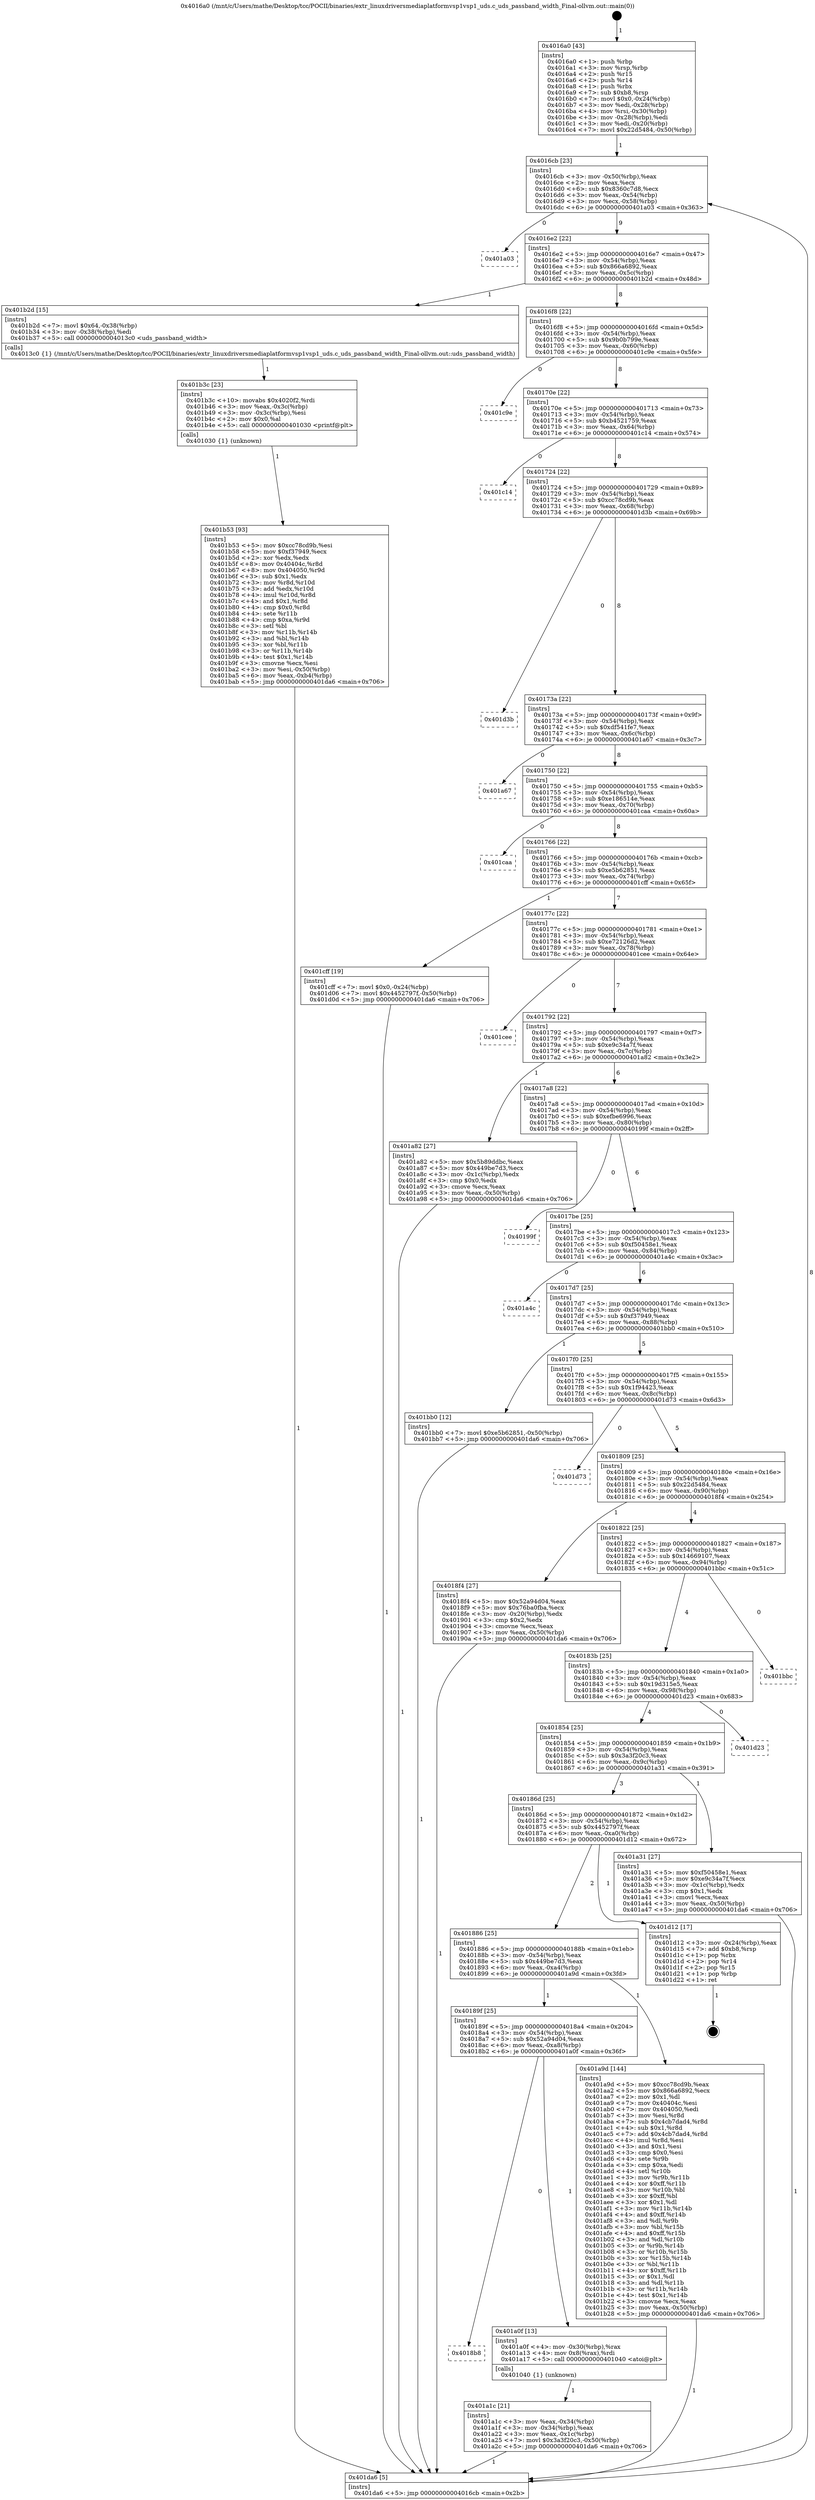 digraph "0x4016a0" {
  label = "0x4016a0 (/mnt/c/Users/mathe/Desktop/tcc/POCII/binaries/extr_linuxdriversmediaplatformvsp1vsp1_uds.c_uds_passband_width_Final-ollvm.out::main(0))"
  labelloc = "t"
  node[shape=record]

  Entry [label="",width=0.3,height=0.3,shape=circle,fillcolor=black,style=filled]
  "0x4016cb" [label="{
     0x4016cb [23]\l
     | [instrs]\l
     &nbsp;&nbsp;0x4016cb \<+3\>: mov -0x50(%rbp),%eax\l
     &nbsp;&nbsp;0x4016ce \<+2\>: mov %eax,%ecx\l
     &nbsp;&nbsp;0x4016d0 \<+6\>: sub $0x8360c7d8,%ecx\l
     &nbsp;&nbsp;0x4016d6 \<+3\>: mov %eax,-0x54(%rbp)\l
     &nbsp;&nbsp;0x4016d9 \<+3\>: mov %ecx,-0x58(%rbp)\l
     &nbsp;&nbsp;0x4016dc \<+6\>: je 0000000000401a03 \<main+0x363\>\l
  }"]
  "0x401a03" [label="{
     0x401a03\l
  }", style=dashed]
  "0x4016e2" [label="{
     0x4016e2 [22]\l
     | [instrs]\l
     &nbsp;&nbsp;0x4016e2 \<+5\>: jmp 00000000004016e7 \<main+0x47\>\l
     &nbsp;&nbsp;0x4016e7 \<+3\>: mov -0x54(%rbp),%eax\l
     &nbsp;&nbsp;0x4016ea \<+5\>: sub $0x866a6892,%eax\l
     &nbsp;&nbsp;0x4016ef \<+3\>: mov %eax,-0x5c(%rbp)\l
     &nbsp;&nbsp;0x4016f2 \<+6\>: je 0000000000401b2d \<main+0x48d\>\l
  }"]
  Exit [label="",width=0.3,height=0.3,shape=circle,fillcolor=black,style=filled,peripheries=2]
  "0x401b2d" [label="{
     0x401b2d [15]\l
     | [instrs]\l
     &nbsp;&nbsp;0x401b2d \<+7\>: movl $0x64,-0x38(%rbp)\l
     &nbsp;&nbsp;0x401b34 \<+3\>: mov -0x38(%rbp),%edi\l
     &nbsp;&nbsp;0x401b37 \<+5\>: call 00000000004013c0 \<uds_passband_width\>\l
     | [calls]\l
     &nbsp;&nbsp;0x4013c0 \{1\} (/mnt/c/Users/mathe/Desktop/tcc/POCII/binaries/extr_linuxdriversmediaplatformvsp1vsp1_uds.c_uds_passband_width_Final-ollvm.out::uds_passband_width)\l
  }"]
  "0x4016f8" [label="{
     0x4016f8 [22]\l
     | [instrs]\l
     &nbsp;&nbsp;0x4016f8 \<+5\>: jmp 00000000004016fd \<main+0x5d\>\l
     &nbsp;&nbsp;0x4016fd \<+3\>: mov -0x54(%rbp),%eax\l
     &nbsp;&nbsp;0x401700 \<+5\>: sub $0x9b0b799e,%eax\l
     &nbsp;&nbsp;0x401705 \<+3\>: mov %eax,-0x60(%rbp)\l
     &nbsp;&nbsp;0x401708 \<+6\>: je 0000000000401c9e \<main+0x5fe\>\l
  }"]
  "0x401b53" [label="{
     0x401b53 [93]\l
     | [instrs]\l
     &nbsp;&nbsp;0x401b53 \<+5\>: mov $0xcc78cd9b,%esi\l
     &nbsp;&nbsp;0x401b58 \<+5\>: mov $0xf37949,%ecx\l
     &nbsp;&nbsp;0x401b5d \<+2\>: xor %edx,%edx\l
     &nbsp;&nbsp;0x401b5f \<+8\>: mov 0x40404c,%r8d\l
     &nbsp;&nbsp;0x401b67 \<+8\>: mov 0x404050,%r9d\l
     &nbsp;&nbsp;0x401b6f \<+3\>: sub $0x1,%edx\l
     &nbsp;&nbsp;0x401b72 \<+3\>: mov %r8d,%r10d\l
     &nbsp;&nbsp;0x401b75 \<+3\>: add %edx,%r10d\l
     &nbsp;&nbsp;0x401b78 \<+4\>: imul %r10d,%r8d\l
     &nbsp;&nbsp;0x401b7c \<+4\>: and $0x1,%r8d\l
     &nbsp;&nbsp;0x401b80 \<+4\>: cmp $0x0,%r8d\l
     &nbsp;&nbsp;0x401b84 \<+4\>: sete %r11b\l
     &nbsp;&nbsp;0x401b88 \<+4\>: cmp $0xa,%r9d\l
     &nbsp;&nbsp;0x401b8c \<+3\>: setl %bl\l
     &nbsp;&nbsp;0x401b8f \<+3\>: mov %r11b,%r14b\l
     &nbsp;&nbsp;0x401b92 \<+3\>: and %bl,%r14b\l
     &nbsp;&nbsp;0x401b95 \<+3\>: xor %bl,%r11b\l
     &nbsp;&nbsp;0x401b98 \<+3\>: or %r11b,%r14b\l
     &nbsp;&nbsp;0x401b9b \<+4\>: test $0x1,%r14b\l
     &nbsp;&nbsp;0x401b9f \<+3\>: cmovne %ecx,%esi\l
     &nbsp;&nbsp;0x401ba2 \<+3\>: mov %esi,-0x50(%rbp)\l
     &nbsp;&nbsp;0x401ba5 \<+6\>: mov %eax,-0xb4(%rbp)\l
     &nbsp;&nbsp;0x401bab \<+5\>: jmp 0000000000401da6 \<main+0x706\>\l
  }"]
  "0x401c9e" [label="{
     0x401c9e\l
  }", style=dashed]
  "0x40170e" [label="{
     0x40170e [22]\l
     | [instrs]\l
     &nbsp;&nbsp;0x40170e \<+5\>: jmp 0000000000401713 \<main+0x73\>\l
     &nbsp;&nbsp;0x401713 \<+3\>: mov -0x54(%rbp),%eax\l
     &nbsp;&nbsp;0x401716 \<+5\>: sub $0xb4521759,%eax\l
     &nbsp;&nbsp;0x40171b \<+3\>: mov %eax,-0x64(%rbp)\l
     &nbsp;&nbsp;0x40171e \<+6\>: je 0000000000401c14 \<main+0x574\>\l
  }"]
  "0x401b3c" [label="{
     0x401b3c [23]\l
     | [instrs]\l
     &nbsp;&nbsp;0x401b3c \<+10\>: movabs $0x4020f2,%rdi\l
     &nbsp;&nbsp;0x401b46 \<+3\>: mov %eax,-0x3c(%rbp)\l
     &nbsp;&nbsp;0x401b49 \<+3\>: mov -0x3c(%rbp),%esi\l
     &nbsp;&nbsp;0x401b4c \<+2\>: mov $0x0,%al\l
     &nbsp;&nbsp;0x401b4e \<+5\>: call 0000000000401030 \<printf@plt\>\l
     | [calls]\l
     &nbsp;&nbsp;0x401030 \{1\} (unknown)\l
  }"]
  "0x401c14" [label="{
     0x401c14\l
  }", style=dashed]
  "0x401724" [label="{
     0x401724 [22]\l
     | [instrs]\l
     &nbsp;&nbsp;0x401724 \<+5\>: jmp 0000000000401729 \<main+0x89\>\l
     &nbsp;&nbsp;0x401729 \<+3\>: mov -0x54(%rbp),%eax\l
     &nbsp;&nbsp;0x40172c \<+5\>: sub $0xcc78cd9b,%eax\l
     &nbsp;&nbsp;0x401731 \<+3\>: mov %eax,-0x68(%rbp)\l
     &nbsp;&nbsp;0x401734 \<+6\>: je 0000000000401d3b \<main+0x69b\>\l
  }"]
  "0x401a1c" [label="{
     0x401a1c [21]\l
     | [instrs]\l
     &nbsp;&nbsp;0x401a1c \<+3\>: mov %eax,-0x34(%rbp)\l
     &nbsp;&nbsp;0x401a1f \<+3\>: mov -0x34(%rbp),%eax\l
     &nbsp;&nbsp;0x401a22 \<+3\>: mov %eax,-0x1c(%rbp)\l
     &nbsp;&nbsp;0x401a25 \<+7\>: movl $0x3a3f20c3,-0x50(%rbp)\l
     &nbsp;&nbsp;0x401a2c \<+5\>: jmp 0000000000401da6 \<main+0x706\>\l
  }"]
  "0x401d3b" [label="{
     0x401d3b\l
  }", style=dashed]
  "0x40173a" [label="{
     0x40173a [22]\l
     | [instrs]\l
     &nbsp;&nbsp;0x40173a \<+5\>: jmp 000000000040173f \<main+0x9f\>\l
     &nbsp;&nbsp;0x40173f \<+3\>: mov -0x54(%rbp),%eax\l
     &nbsp;&nbsp;0x401742 \<+5\>: sub $0xdf541fe7,%eax\l
     &nbsp;&nbsp;0x401747 \<+3\>: mov %eax,-0x6c(%rbp)\l
     &nbsp;&nbsp;0x40174a \<+6\>: je 0000000000401a67 \<main+0x3c7\>\l
  }"]
  "0x4018b8" [label="{
     0x4018b8\l
  }", style=dashed]
  "0x401a67" [label="{
     0x401a67\l
  }", style=dashed]
  "0x401750" [label="{
     0x401750 [22]\l
     | [instrs]\l
     &nbsp;&nbsp;0x401750 \<+5\>: jmp 0000000000401755 \<main+0xb5\>\l
     &nbsp;&nbsp;0x401755 \<+3\>: mov -0x54(%rbp),%eax\l
     &nbsp;&nbsp;0x401758 \<+5\>: sub $0xe186514e,%eax\l
     &nbsp;&nbsp;0x40175d \<+3\>: mov %eax,-0x70(%rbp)\l
     &nbsp;&nbsp;0x401760 \<+6\>: je 0000000000401caa \<main+0x60a\>\l
  }"]
  "0x401a0f" [label="{
     0x401a0f [13]\l
     | [instrs]\l
     &nbsp;&nbsp;0x401a0f \<+4\>: mov -0x30(%rbp),%rax\l
     &nbsp;&nbsp;0x401a13 \<+4\>: mov 0x8(%rax),%rdi\l
     &nbsp;&nbsp;0x401a17 \<+5\>: call 0000000000401040 \<atoi@plt\>\l
     | [calls]\l
     &nbsp;&nbsp;0x401040 \{1\} (unknown)\l
  }"]
  "0x401caa" [label="{
     0x401caa\l
  }", style=dashed]
  "0x401766" [label="{
     0x401766 [22]\l
     | [instrs]\l
     &nbsp;&nbsp;0x401766 \<+5\>: jmp 000000000040176b \<main+0xcb\>\l
     &nbsp;&nbsp;0x40176b \<+3\>: mov -0x54(%rbp),%eax\l
     &nbsp;&nbsp;0x40176e \<+5\>: sub $0xe5b62851,%eax\l
     &nbsp;&nbsp;0x401773 \<+3\>: mov %eax,-0x74(%rbp)\l
     &nbsp;&nbsp;0x401776 \<+6\>: je 0000000000401cff \<main+0x65f\>\l
  }"]
  "0x40189f" [label="{
     0x40189f [25]\l
     | [instrs]\l
     &nbsp;&nbsp;0x40189f \<+5\>: jmp 00000000004018a4 \<main+0x204\>\l
     &nbsp;&nbsp;0x4018a4 \<+3\>: mov -0x54(%rbp),%eax\l
     &nbsp;&nbsp;0x4018a7 \<+5\>: sub $0x52a94d04,%eax\l
     &nbsp;&nbsp;0x4018ac \<+6\>: mov %eax,-0xa8(%rbp)\l
     &nbsp;&nbsp;0x4018b2 \<+6\>: je 0000000000401a0f \<main+0x36f\>\l
  }"]
  "0x401cff" [label="{
     0x401cff [19]\l
     | [instrs]\l
     &nbsp;&nbsp;0x401cff \<+7\>: movl $0x0,-0x24(%rbp)\l
     &nbsp;&nbsp;0x401d06 \<+7\>: movl $0x4452797f,-0x50(%rbp)\l
     &nbsp;&nbsp;0x401d0d \<+5\>: jmp 0000000000401da6 \<main+0x706\>\l
  }"]
  "0x40177c" [label="{
     0x40177c [22]\l
     | [instrs]\l
     &nbsp;&nbsp;0x40177c \<+5\>: jmp 0000000000401781 \<main+0xe1\>\l
     &nbsp;&nbsp;0x401781 \<+3\>: mov -0x54(%rbp),%eax\l
     &nbsp;&nbsp;0x401784 \<+5\>: sub $0xe72126d2,%eax\l
     &nbsp;&nbsp;0x401789 \<+3\>: mov %eax,-0x78(%rbp)\l
     &nbsp;&nbsp;0x40178c \<+6\>: je 0000000000401cee \<main+0x64e\>\l
  }"]
  "0x401a9d" [label="{
     0x401a9d [144]\l
     | [instrs]\l
     &nbsp;&nbsp;0x401a9d \<+5\>: mov $0xcc78cd9b,%eax\l
     &nbsp;&nbsp;0x401aa2 \<+5\>: mov $0x866a6892,%ecx\l
     &nbsp;&nbsp;0x401aa7 \<+2\>: mov $0x1,%dl\l
     &nbsp;&nbsp;0x401aa9 \<+7\>: mov 0x40404c,%esi\l
     &nbsp;&nbsp;0x401ab0 \<+7\>: mov 0x404050,%edi\l
     &nbsp;&nbsp;0x401ab7 \<+3\>: mov %esi,%r8d\l
     &nbsp;&nbsp;0x401aba \<+7\>: sub $0x4cb7dad4,%r8d\l
     &nbsp;&nbsp;0x401ac1 \<+4\>: sub $0x1,%r8d\l
     &nbsp;&nbsp;0x401ac5 \<+7\>: add $0x4cb7dad4,%r8d\l
     &nbsp;&nbsp;0x401acc \<+4\>: imul %r8d,%esi\l
     &nbsp;&nbsp;0x401ad0 \<+3\>: and $0x1,%esi\l
     &nbsp;&nbsp;0x401ad3 \<+3\>: cmp $0x0,%esi\l
     &nbsp;&nbsp;0x401ad6 \<+4\>: sete %r9b\l
     &nbsp;&nbsp;0x401ada \<+3\>: cmp $0xa,%edi\l
     &nbsp;&nbsp;0x401add \<+4\>: setl %r10b\l
     &nbsp;&nbsp;0x401ae1 \<+3\>: mov %r9b,%r11b\l
     &nbsp;&nbsp;0x401ae4 \<+4\>: xor $0xff,%r11b\l
     &nbsp;&nbsp;0x401ae8 \<+3\>: mov %r10b,%bl\l
     &nbsp;&nbsp;0x401aeb \<+3\>: xor $0xff,%bl\l
     &nbsp;&nbsp;0x401aee \<+3\>: xor $0x1,%dl\l
     &nbsp;&nbsp;0x401af1 \<+3\>: mov %r11b,%r14b\l
     &nbsp;&nbsp;0x401af4 \<+4\>: and $0xff,%r14b\l
     &nbsp;&nbsp;0x401af8 \<+3\>: and %dl,%r9b\l
     &nbsp;&nbsp;0x401afb \<+3\>: mov %bl,%r15b\l
     &nbsp;&nbsp;0x401afe \<+4\>: and $0xff,%r15b\l
     &nbsp;&nbsp;0x401b02 \<+3\>: and %dl,%r10b\l
     &nbsp;&nbsp;0x401b05 \<+3\>: or %r9b,%r14b\l
     &nbsp;&nbsp;0x401b08 \<+3\>: or %r10b,%r15b\l
     &nbsp;&nbsp;0x401b0b \<+3\>: xor %r15b,%r14b\l
     &nbsp;&nbsp;0x401b0e \<+3\>: or %bl,%r11b\l
     &nbsp;&nbsp;0x401b11 \<+4\>: xor $0xff,%r11b\l
     &nbsp;&nbsp;0x401b15 \<+3\>: or $0x1,%dl\l
     &nbsp;&nbsp;0x401b18 \<+3\>: and %dl,%r11b\l
     &nbsp;&nbsp;0x401b1b \<+3\>: or %r11b,%r14b\l
     &nbsp;&nbsp;0x401b1e \<+4\>: test $0x1,%r14b\l
     &nbsp;&nbsp;0x401b22 \<+3\>: cmovne %ecx,%eax\l
     &nbsp;&nbsp;0x401b25 \<+3\>: mov %eax,-0x50(%rbp)\l
     &nbsp;&nbsp;0x401b28 \<+5\>: jmp 0000000000401da6 \<main+0x706\>\l
  }"]
  "0x401cee" [label="{
     0x401cee\l
  }", style=dashed]
  "0x401792" [label="{
     0x401792 [22]\l
     | [instrs]\l
     &nbsp;&nbsp;0x401792 \<+5\>: jmp 0000000000401797 \<main+0xf7\>\l
     &nbsp;&nbsp;0x401797 \<+3\>: mov -0x54(%rbp),%eax\l
     &nbsp;&nbsp;0x40179a \<+5\>: sub $0xe9c34a7f,%eax\l
     &nbsp;&nbsp;0x40179f \<+3\>: mov %eax,-0x7c(%rbp)\l
     &nbsp;&nbsp;0x4017a2 \<+6\>: je 0000000000401a82 \<main+0x3e2\>\l
  }"]
  "0x401886" [label="{
     0x401886 [25]\l
     | [instrs]\l
     &nbsp;&nbsp;0x401886 \<+5\>: jmp 000000000040188b \<main+0x1eb\>\l
     &nbsp;&nbsp;0x40188b \<+3\>: mov -0x54(%rbp),%eax\l
     &nbsp;&nbsp;0x40188e \<+5\>: sub $0x449be7d3,%eax\l
     &nbsp;&nbsp;0x401893 \<+6\>: mov %eax,-0xa4(%rbp)\l
     &nbsp;&nbsp;0x401899 \<+6\>: je 0000000000401a9d \<main+0x3fd\>\l
  }"]
  "0x401a82" [label="{
     0x401a82 [27]\l
     | [instrs]\l
     &nbsp;&nbsp;0x401a82 \<+5\>: mov $0x5b89ddbc,%eax\l
     &nbsp;&nbsp;0x401a87 \<+5\>: mov $0x449be7d3,%ecx\l
     &nbsp;&nbsp;0x401a8c \<+3\>: mov -0x1c(%rbp),%edx\l
     &nbsp;&nbsp;0x401a8f \<+3\>: cmp $0x0,%edx\l
     &nbsp;&nbsp;0x401a92 \<+3\>: cmove %ecx,%eax\l
     &nbsp;&nbsp;0x401a95 \<+3\>: mov %eax,-0x50(%rbp)\l
     &nbsp;&nbsp;0x401a98 \<+5\>: jmp 0000000000401da6 \<main+0x706\>\l
  }"]
  "0x4017a8" [label="{
     0x4017a8 [22]\l
     | [instrs]\l
     &nbsp;&nbsp;0x4017a8 \<+5\>: jmp 00000000004017ad \<main+0x10d\>\l
     &nbsp;&nbsp;0x4017ad \<+3\>: mov -0x54(%rbp),%eax\l
     &nbsp;&nbsp;0x4017b0 \<+5\>: sub $0xefbe6996,%eax\l
     &nbsp;&nbsp;0x4017b5 \<+3\>: mov %eax,-0x80(%rbp)\l
     &nbsp;&nbsp;0x4017b8 \<+6\>: je 000000000040199f \<main+0x2ff\>\l
  }"]
  "0x401d12" [label="{
     0x401d12 [17]\l
     | [instrs]\l
     &nbsp;&nbsp;0x401d12 \<+3\>: mov -0x24(%rbp),%eax\l
     &nbsp;&nbsp;0x401d15 \<+7\>: add $0xb8,%rsp\l
     &nbsp;&nbsp;0x401d1c \<+1\>: pop %rbx\l
     &nbsp;&nbsp;0x401d1d \<+2\>: pop %r14\l
     &nbsp;&nbsp;0x401d1f \<+2\>: pop %r15\l
     &nbsp;&nbsp;0x401d21 \<+1\>: pop %rbp\l
     &nbsp;&nbsp;0x401d22 \<+1\>: ret\l
  }"]
  "0x40199f" [label="{
     0x40199f\l
  }", style=dashed]
  "0x4017be" [label="{
     0x4017be [25]\l
     | [instrs]\l
     &nbsp;&nbsp;0x4017be \<+5\>: jmp 00000000004017c3 \<main+0x123\>\l
     &nbsp;&nbsp;0x4017c3 \<+3\>: mov -0x54(%rbp),%eax\l
     &nbsp;&nbsp;0x4017c6 \<+5\>: sub $0xf50458e1,%eax\l
     &nbsp;&nbsp;0x4017cb \<+6\>: mov %eax,-0x84(%rbp)\l
     &nbsp;&nbsp;0x4017d1 \<+6\>: je 0000000000401a4c \<main+0x3ac\>\l
  }"]
  "0x40186d" [label="{
     0x40186d [25]\l
     | [instrs]\l
     &nbsp;&nbsp;0x40186d \<+5\>: jmp 0000000000401872 \<main+0x1d2\>\l
     &nbsp;&nbsp;0x401872 \<+3\>: mov -0x54(%rbp),%eax\l
     &nbsp;&nbsp;0x401875 \<+5\>: sub $0x4452797f,%eax\l
     &nbsp;&nbsp;0x40187a \<+6\>: mov %eax,-0xa0(%rbp)\l
     &nbsp;&nbsp;0x401880 \<+6\>: je 0000000000401d12 \<main+0x672\>\l
  }"]
  "0x401a4c" [label="{
     0x401a4c\l
  }", style=dashed]
  "0x4017d7" [label="{
     0x4017d7 [25]\l
     | [instrs]\l
     &nbsp;&nbsp;0x4017d7 \<+5\>: jmp 00000000004017dc \<main+0x13c\>\l
     &nbsp;&nbsp;0x4017dc \<+3\>: mov -0x54(%rbp),%eax\l
     &nbsp;&nbsp;0x4017df \<+5\>: sub $0xf37949,%eax\l
     &nbsp;&nbsp;0x4017e4 \<+6\>: mov %eax,-0x88(%rbp)\l
     &nbsp;&nbsp;0x4017ea \<+6\>: je 0000000000401bb0 \<main+0x510\>\l
  }"]
  "0x401a31" [label="{
     0x401a31 [27]\l
     | [instrs]\l
     &nbsp;&nbsp;0x401a31 \<+5\>: mov $0xf50458e1,%eax\l
     &nbsp;&nbsp;0x401a36 \<+5\>: mov $0xe9c34a7f,%ecx\l
     &nbsp;&nbsp;0x401a3b \<+3\>: mov -0x1c(%rbp),%edx\l
     &nbsp;&nbsp;0x401a3e \<+3\>: cmp $0x1,%edx\l
     &nbsp;&nbsp;0x401a41 \<+3\>: cmovl %ecx,%eax\l
     &nbsp;&nbsp;0x401a44 \<+3\>: mov %eax,-0x50(%rbp)\l
     &nbsp;&nbsp;0x401a47 \<+5\>: jmp 0000000000401da6 \<main+0x706\>\l
  }"]
  "0x401bb0" [label="{
     0x401bb0 [12]\l
     | [instrs]\l
     &nbsp;&nbsp;0x401bb0 \<+7\>: movl $0xe5b62851,-0x50(%rbp)\l
     &nbsp;&nbsp;0x401bb7 \<+5\>: jmp 0000000000401da6 \<main+0x706\>\l
  }"]
  "0x4017f0" [label="{
     0x4017f0 [25]\l
     | [instrs]\l
     &nbsp;&nbsp;0x4017f0 \<+5\>: jmp 00000000004017f5 \<main+0x155\>\l
     &nbsp;&nbsp;0x4017f5 \<+3\>: mov -0x54(%rbp),%eax\l
     &nbsp;&nbsp;0x4017f8 \<+5\>: sub $0x1f94423,%eax\l
     &nbsp;&nbsp;0x4017fd \<+6\>: mov %eax,-0x8c(%rbp)\l
     &nbsp;&nbsp;0x401803 \<+6\>: je 0000000000401d73 \<main+0x6d3\>\l
  }"]
  "0x401854" [label="{
     0x401854 [25]\l
     | [instrs]\l
     &nbsp;&nbsp;0x401854 \<+5\>: jmp 0000000000401859 \<main+0x1b9\>\l
     &nbsp;&nbsp;0x401859 \<+3\>: mov -0x54(%rbp),%eax\l
     &nbsp;&nbsp;0x40185c \<+5\>: sub $0x3a3f20c3,%eax\l
     &nbsp;&nbsp;0x401861 \<+6\>: mov %eax,-0x9c(%rbp)\l
     &nbsp;&nbsp;0x401867 \<+6\>: je 0000000000401a31 \<main+0x391\>\l
  }"]
  "0x401d73" [label="{
     0x401d73\l
  }", style=dashed]
  "0x401809" [label="{
     0x401809 [25]\l
     | [instrs]\l
     &nbsp;&nbsp;0x401809 \<+5\>: jmp 000000000040180e \<main+0x16e\>\l
     &nbsp;&nbsp;0x40180e \<+3\>: mov -0x54(%rbp),%eax\l
     &nbsp;&nbsp;0x401811 \<+5\>: sub $0x22d5484,%eax\l
     &nbsp;&nbsp;0x401816 \<+6\>: mov %eax,-0x90(%rbp)\l
     &nbsp;&nbsp;0x40181c \<+6\>: je 00000000004018f4 \<main+0x254\>\l
  }"]
  "0x401d23" [label="{
     0x401d23\l
  }", style=dashed]
  "0x4018f4" [label="{
     0x4018f4 [27]\l
     | [instrs]\l
     &nbsp;&nbsp;0x4018f4 \<+5\>: mov $0x52a94d04,%eax\l
     &nbsp;&nbsp;0x4018f9 \<+5\>: mov $0x76ba0fba,%ecx\l
     &nbsp;&nbsp;0x4018fe \<+3\>: mov -0x20(%rbp),%edx\l
     &nbsp;&nbsp;0x401901 \<+3\>: cmp $0x2,%edx\l
     &nbsp;&nbsp;0x401904 \<+3\>: cmovne %ecx,%eax\l
     &nbsp;&nbsp;0x401907 \<+3\>: mov %eax,-0x50(%rbp)\l
     &nbsp;&nbsp;0x40190a \<+5\>: jmp 0000000000401da6 \<main+0x706\>\l
  }"]
  "0x401822" [label="{
     0x401822 [25]\l
     | [instrs]\l
     &nbsp;&nbsp;0x401822 \<+5\>: jmp 0000000000401827 \<main+0x187\>\l
     &nbsp;&nbsp;0x401827 \<+3\>: mov -0x54(%rbp),%eax\l
     &nbsp;&nbsp;0x40182a \<+5\>: sub $0x14669107,%eax\l
     &nbsp;&nbsp;0x40182f \<+6\>: mov %eax,-0x94(%rbp)\l
     &nbsp;&nbsp;0x401835 \<+6\>: je 0000000000401bbc \<main+0x51c\>\l
  }"]
  "0x401da6" [label="{
     0x401da6 [5]\l
     | [instrs]\l
     &nbsp;&nbsp;0x401da6 \<+5\>: jmp 00000000004016cb \<main+0x2b\>\l
  }"]
  "0x4016a0" [label="{
     0x4016a0 [43]\l
     | [instrs]\l
     &nbsp;&nbsp;0x4016a0 \<+1\>: push %rbp\l
     &nbsp;&nbsp;0x4016a1 \<+3\>: mov %rsp,%rbp\l
     &nbsp;&nbsp;0x4016a4 \<+2\>: push %r15\l
     &nbsp;&nbsp;0x4016a6 \<+2\>: push %r14\l
     &nbsp;&nbsp;0x4016a8 \<+1\>: push %rbx\l
     &nbsp;&nbsp;0x4016a9 \<+7\>: sub $0xb8,%rsp\l
     &nbsp;&nbsp;0x4016b0 \<+7\>: movl $0x0,-0x24(%rbp)\l
     &nbsp;&nbsp;0x4016b7 \<+3\>: mov %edi,-0x28(%rbp)\l
     &nbsp;&nbsp;0x4016ba \<+4\>: mov %rsi,-0x30(%rbp)\l
     &nbsp;&nbsp;0x4016be \<+3\>: mov -0x28(%rbp),%edi\l
     &nbsp;&nbsp;0x4016c1 \<+3\>: mov %edi,-0x20(%rbp)\l
     &nbsp;&nbsp;0x4016c4 \<+7\>: movl $0x22d5484,-0x50(%rbp)\l
  }"]
  "0x40183b" [label="{
     0x40183b [25]\l
     | [instrs]\l
     &nbsp;&nbsp;0x40183b \<+5\>: jmp 0000000000401840 \<main+0x1a0\>\l
     &nbsp;&nbsp;0x401840 \<+3\>: mov -0x54(%rbp),%eax\l
     &nbsp;&nbsp;0x401843 \<+5\>: sub $0x19d315e5,%eax\l
     &nbsp;&nbsp;0x401848 \<+6\>: mov %eax,-0x98(%rbp)\l
     &nbsp;&nbsp;0x40184e \<+6\>: je 0000000000401d23 \<main+0x683\>\l
  }"]
  "0x401bbc" [label="{
     0x401bbc\l
  }", style=dashed]
  Entry -> "0x4016a0" [label=" 1"]
  "0x4016cb" -> "0x401a03" [label=" 0"]
  "0x4016cb" -> "0x4016e2" [label=" 9"]
  "0x401d12" -> Exit [label=" 1"]
  "0x4016e2" -> "0x401b2d" [label=" 1"]
  "0x4016e2" -> "0x4016f8" [label=" 8"]
  "0x401cff" -> "0x401da6" [label=" 1"]
  "0x4016f8" -> "0x401c9e" [label=" 0"]
  "0x4016f8" -> "0x40170e" [label=" 8"]
  "0x401bb0" -> "0x401da6" [label=" 1"]
  "0x40170e" -> "0x401c14" [label=" 0"]
  "0x40170e" -> "0x401724" [label=" 8"]
  "0x401b53" -> "0x401da6" [label=" 1"]
  "0x401724" -> "0x401d3b" [label=" 0"]
  "0x401724" -> "0x40173a" [label=" 8"]
  "0x401b3c" -> "0x401b53" [label=" 1"]
  "0x40173a" -> "0x401a67" [label=" 0"]
  "0x40173a" -> "0x401750" [label=" 8"]
  "0x401b2d" -> "0x401b3c" [label=" 1"]
  "0x401750" -> "0x401caa" [label=" 0"]
  "0x401750" -> "0x401766" [label=" 8"]
  "0x401a9d" -> "0x401da6" [label=" 1"]
  "0x401766" -> "0x401cff" [label=" 1"]
  "0x401766" -> "0x40177c" [label=" 7"]
  "0x401a31" -> "0x401da6" [label=" 1"]
  "0x40177c" -> "0x401cee" [label=" 0"]
  "0x40177c" -> "0x401792" [label=" 7"]
  "0x401a1c" -> "0x401da6" [label=" 1"]
  "0x401792" -> "0x401a82" [label=" 1"]
  "0x401792" -> "0x4017a8" [label=" 6"]
  "0x40189f" -> "0x4018b8" [label=" 0"]
  "0x4017a8" -> "0x40199f" [label=" 0"]
  "0x4017a8" -> "0x4017be" [label=" 6"]
  "0x40189f" -> "0x401a0f" [label=" 1"]
  "0x4017be" -> "0x401a4c" [label=" 0"]
  "0x4017be" -> "0x4017d7" [label=" 6"]
  "0x401886" -> "0x40189f" [label=" 1"]
  "0x4017d7" -> "0x401bb0" [label=" 1"]
  "0x4017d7" -> "0x4017f0" [label=" 5"]
  "0x401886" -> "0x401a9d" [label=" 1"]
  "0x4017f0" -> "0x401d73" [label=" 0"]
  "0x4017f0" -> "0x401809" [label=" 5"]
  "0x40186d" -> "0x401886" [label=" 2"]
  "0x401809" -> "0x4018f4" [label=" 1"]
  "0x401809" -> "0x401822" [label=" 4"]
  "0x4018f4" -> "0x401da6" [label=" 1"]
  "0x4016a0" -> "0x4016cb" [label=" 1"]
  "0x401da6" -> "0x4016cb" [label=" 8"]
  "0x40186d" -> "0x401d12" [label=" 1"]
  "0x401822" -> "0x401bbc" [label=" 0"]
  "0x401822" -> "0x40183b" [label=" 4"]
  "0x401a82" -> "0x401da6" [label=" 1"]
  "0x40183b" -> "0x401d23" [label=" 0"]
  "0x40183b" -> "0x401854" [label=" 4"]
  "0x401a0f" -> "0x401a1c" [label=" 1"]
  "0x401854" -> "0x401a31" [label=" 1"]
  "0x401854" -> "0x40186d" [label=" 3"]
}
